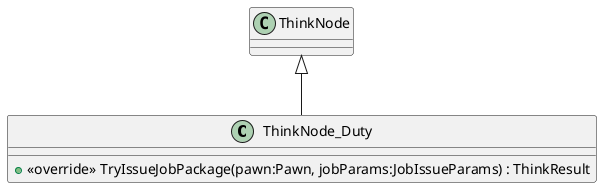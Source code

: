 @startuml
class ThinkNode_Duty {
    + <<override>> TryIssueJobPackage(pawn:Pawn, jobParams:JobIssueParams) : ThinkResult
}
ThinkNode <|-- ThinkNode_Duty
@enduml
